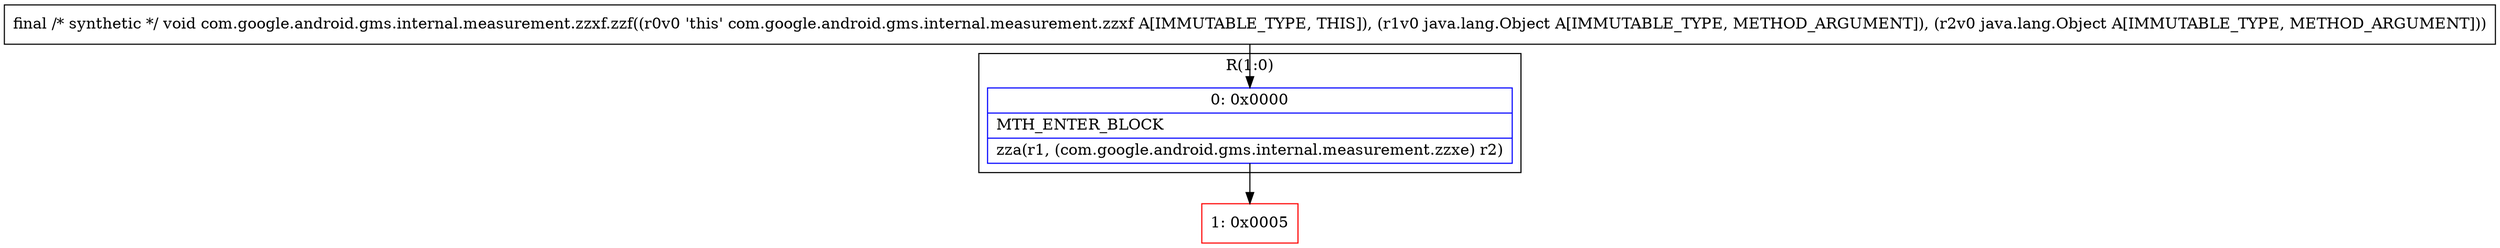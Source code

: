 digraph "CFG forcom.google.android.gms.internal.measurement.zzxf.zzf(Ljava\/lang\/Object;Ljava\/lang\/Object;)V" {
subgraph cluster_Region_1836332243 {
label = "R(1:0)";
node [shape=record,color=blue];
Node_0 [shape=record,label="{0\:\ 0x0000|MTH_ENTER_BLOCK\l|zza(r1, (com.google.android.gms.internal.measurement.zzxe) r2)\l}"];
}
Node_1 [shape=record,color=red,label="{1\:\ 0x0005}"];
MethodNode[shape=record,label="{final \/* synthetic *\/ void com.google.android.gms.internal.measurement.zzxf.zzf((r0v0 'this' com.google.android.gms.internal.measurement.zzxf A[IMMUTABLE_TYPE, THIS]), (r1v0 java.lang.Object A[IMMUTABLE_TYPE, METHOD_ARGUMENT]), (r2v0 java.lang.Object A[IMMUTABLE_TYPE, METHOD_ARGUMENT])) }"];
MethodNode -> Node_0;
Node_0 -> Node_1;
}

